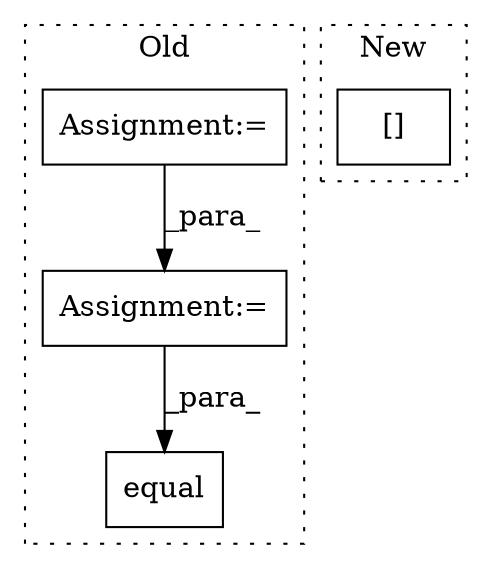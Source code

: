 digraph G {
subgraph cluster0 {
1 [label="equal" a="32" s="32219,32232" l="6,1" shape="box"];
3 [label="Assignment:=" a="7" s="32037" l="1" shape="box"];
4 [label="Assignment:=" a="7" s="32118" l="1" shape="box"];
label = "Old";
style="dotted";
}
subgraph cluster1 {
2 [label="[]" a="2" s="29976,29980" l="3,1" shape="box"];
label = "New";
style="dotted";
}
3 -> 4 [label="_para_"];
4 -> 1 [label="_para_"];
}